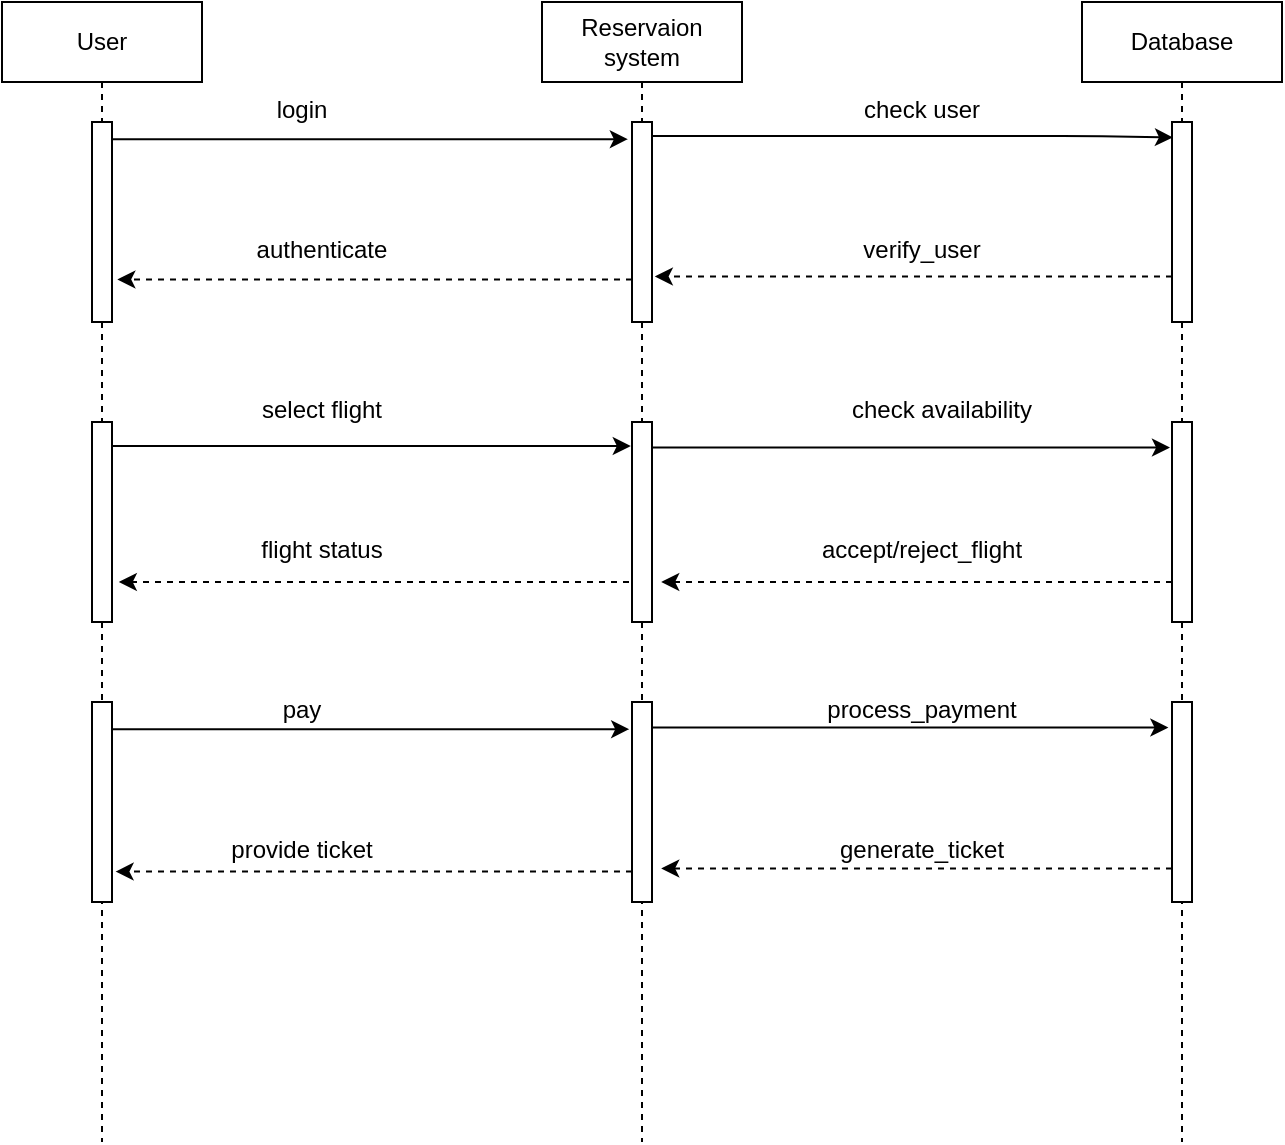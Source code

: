 <mxfile>
    <diagram id="v-r_ilqV1D19Dzsuxf1h" name="Page-1">
        <mxGraphModel dx="822" dy="600" grid="1" gridSize="10" guides="1" tooltips="1" connect="1" arrows="1" fold="1" page="1" pageScale="1" pageWidth="850" pageHeight="1100" math="0" shadow="0">
            <root>
                <mxCell id="0"/>
                <mxCell id="1" parent="0"/>
                <mxCell id="4" value="User" style="shape=umlLifeline;perimeter=lifelinePerimeter;whiteSpace=wrap;html=1;container=1;collapsible=0;recursiveResize=0;outlineConnect=0;" parent="1" vertex="1">
                    <mxGeometry x="90" y="110" width="100" height="570" as="geometry"/>
                </mxCell>
                <mxCell id="6" value="" style="html=1;points=[];perimeter=orthogonalPerimeter;" parent="4" vertex="1">
                    <mxGeometry x="45" y="60" width="10" height="100" as="geometry"/>
                </mxCell>
                <mxCell id="50" value="" style="html=1;points=[];perimeter=orthogonalPerimeter;" vertex="1" parent="4">
                    <mxGeometry x="45" y="210" width="10" height="100" as="geometry"/>
                </mxCell>
                <mxCell id="61" value="" style="html=1;points=[];perimeter=orthogonalPerimeter;" vertex="1" parent="4">
                    <mxGeometry x="45" y="350" width="10" height="100" as="geometry"/>
                </mxCell>
                <mxCell id="5" value="Database" style="shape=umlLifeline;perimeter=lifelinePerimeter;whiteSpace=wrap;html=1;container=1;collapsible=0;recursiveResize=0;outlineConnect=0;" parent="1" vertex="1">
                    <mxGeometry x="630" y="110" width="100" height="570" as="geometry"/>
                </mxCell>
                <mxCell id="11" value="" style="html=1;points=[];perimeter=orthogonalPerimeter;" parent="5" vertex="1">
                    <mxGeometry x="45" y="60" width="10" height="100" as="geometry"/>
                </mxCell>
                <mxCell id="52" value="" style="html=1;points=[];perimeter=orthogonalPerimeter;" vertex="1" parent="5">
                    <mxGeometry x="45" y="210" width="10" height="100" as="geometry"/>
                </mxCell>
                <mxCell id="63" value="" style="html=1;points=[];perimeter=orthogonalPerimeter;" vertex="1" parent="5">
                    <mxGeometry x="45" y="350" width="10" height="100" as="geometry"/>
                </mxCell>
                <mxCell id="24" value="login" style="text;align=center;fontStyle=0;verticalAlign=middle;spacingLeft=3;spacingRight=3;strokeColor=none;rotatable=0;points=[[0,0.5],[1,0.5]];portConstraint=eastwest;" parent="1" vertex="1">
                    <mxGeometry x="200" y="150" width="80" height="26" as="geometry"/>
                </mxCell>
                <mxCell id="56" style="edgeStyle=none;html=1;entryX=1.34;entryY=0.8;entryDx=0;entryDy=0;entryPerimeter=0;dashed=1;" edge="1" parent="1" source="36" target="50">
                    <mxGeometry relative="1" as="geometry"/>
                </mxCell>
                <mxCell id="36" value="Reservaion&lt;br&gt;system" style="shape=umlLifeline;perimeter=lifelinePerimeter;whiteSpace=wrap;html=1;container=1;collapsible=0;recursiveResize=0;outlineConnect=0;" vertex="1" parent="1">
                    <mxGeometry x="360" y="110" width="100" height="570" as="geometry"/>
                </mxCell>
                <mxCell id="42" value="" style="html=1;points=[];perimeter=orthogonalPerimeter;" vertex="1" parent="36">
                    <mxGeometry x="45" y="60" width="10" height="100" as="geometry"/>
                </mxCell>
                <mxCell id="51" value="" style="html=1;points=[];perimeter=orthogonalPerimeter;" vertex="1" parent="36">
                    <mxGeometry x="45" y="210" width="10" height="100" as="geometry"/>
                </mxCell>
                <mxCell id="62" value="" style="html=1;points=[];perimeter=orthogonalPerimeter;" vertex="1" parent="36">
                    <mxGeometry x="45" y="350" width="10" height="100" as="geometry"/>
                </mxCell>
                <mxCell id="43" style="edgeStyle=none;html=1;entryX=-0.207;entryY=0.086;entryDx=0;entryDy=0;entryPerimeter=0;" edge="1" parent="1" source="6" target="42">
                    <mxGeometry relative="1" as="geometry"/>
                </mxCell>
                <mxCell id="44" style="edgeStyle=none;html=1;entryX=0.048;entryY=0.077;entryDx=0;entryDy=0;entryPerimeter=0;" edge="1" parent="1" source="42" target="11">
                    <mxGeometry relative="1" as="geometry">
                        <mxPoint x="670" y="180" as="targetPoint"/>
                        <Array as="points">
                            <mxPoint x="630" y="177"/>
                        </Array>
                    </mxGeometry>
                </mxCell>
                <mxCell id="45" value="check user" style="text;align=center;fontStyle=0;verticalAlign=middle;spacingLeft=3;spacingRight=3;strokeColor=none;rotatable=0;points=[[0,0.5],[1,0.5]];portConstraint=eastwest;" vertex="1" parent="1">
                    <mxGeometry x="510" y="150" width="80" height="26" as="geometry"/>
                </mxCell>
                <mxCell id="46" style="edgeStyle=none;html=1;entryX=1.14;entryY=0.772;entryDx=0;entryDy=0;entryPerimeter=0;dashed=1;" edge="1" parent="1" source="11" target="42">
                    <mxGeometry relative="1" as="geometry"/>
                </mxCell>
                <mxCell id="47" style="edgeStyle=none;html=1;entryX=1.267;entryY=0.787;entryDx=0;entryDy=0;entryPerimeter=0;dashed=1;" edge="1" parent="1" source="42" target="6">
                    <mxGeometry relative="1" as="geometry"/>
                </mxCell>
                <mxCell id="48" value="authenticate" style="text;align=center;fontStyle=0;verticalAlign=middle;spacingLeft=3;spacingRight=3;strokeColor=none;rotatable=0;points=[[0,0.5],[1,0.5]];portConstraint=eastwest;" vertex="1" parent="1">
                    <mxGeometry x="210" y="220" width="80" height="26" as="geometry"/>
                </mxCell>
                <mxCell id="49" value="verify_user" style="text;align=center;fontStyle=0;verticalAlign=middle;spacingLeft=3;spacingRight=3;strokeColor=none;rotatable=0;points=[[0,0.5],[1,0.5]];portConstraint=eastwest;dashed=1;" vertex="1" parent="1">
                    <mxGeometry x="510" y="220" width="80" height="26" as="geometry"/>
                </mxCell>
                <mxCell id="53" style="edgeStyle=none;html=1;entryX=-0.06;entryY=0.12;entryDx=0;entryDy=0;entryPerimeter=0;" edge="1" parent="1" source="50" target="51">
                    <mxGeometry relative="1" as="geometry"/>
                </mxCell>
                <mxCell id="54" style="edgeStyle=none;html=1;entryX=-0.1;entryY=0.128;entryDx=0;entryDy=0;entryPerimeter=0;" edge="1" parent="1" source="51" target="52">
                    <mxGeometry relative="1" as="geometry"/>
                </mxCell>
                <mxCell id="55" style="edgeStyle=none;html=1;entryX=1.46;entryY=0.8;entryDx=0;entryDy=0;entryPerimeter=0;dashed=1;" edge="1" parent="1" source="52" target="51">
                    <mxGeometry relative="1" as="geometry"/>
                </mxCell>
                <mxCell id="57" value="select flight" style="text;align=center;fontStyle=0;verticalAlign=middle;spacingLeft=3;spacingRight=3;strokeColor=none;rotatable=0;points=[[0,0.5],[1,0.5]];portConstraint=eastwest;" vertex="1" parent="1">
                    <mxGeometry x="210" y="300" width="80" height="26" as="geometry"/>
                </mxCell>
                <mxCell id="58" value="check availability" style="text;align=center;fontStyle=0;verticalAlign=middle;spacingLeft=3;spacingRight=3;strokeColor=none;rotatable=0;points=[[0,0.5],[1,0.5]];portConstraint=eastwest;" vertex="1" parent="1">
                    <mxGeometry x="520" y="300" width="80" height="26" as="geometry"/>
                </mxCell>
                <mxCell id="59" value="accept/reject_flight" style="text;align=center;fontStyle=0;verticalAlign=middle;spacingLeft=3;spacingRight=3;strokeColor=none;rotatable=0;points=[[0,0.5],[1,0.5]];portConstraint=eastwest;" vertex="1" parent="1">
                    <mxGeometry x="510" y="370" width="80" height="26" as="geometry"/>
                </mxCell>
                <mxCell id="60" value="flight status" style="text;align=center;fontStyle=0;verticalAlign=middle;spacingLeft=3;spacingRight=3;strokeColor=none;rotatable=0;points=[[0,0.5],[1,0.5]];portConstraint=eastwest;" vertex="1" parent="1">
                    <mxGeometry x="210" y="370" width="80" height="26" as="geometry"/>
                </mxCell>
                <mxCell id="64" style="edgeStyle=none;html=1;entryX=-0.14;entryY=0.136;entryDx=0;entryDy=0;entryPerimeter=0;" edge="1" parent="1" source="61" target="62">
                    <mxGeometry relative="1" as="geometry"/>
                </mxCell>
                <mxCell id="66" style="edgeStyle=none;html=1;entryX=-0.18;entryY=0.128;entryDx=0;entryDy=0;entryPerimeter=0;" edge="1" parent="1" source="62" target="63">
                    <mxGeometry relative="1" as="geometry"/>
                </mxCell>
                <mxCell id="67" style="edgeStyle=none;html=1;entryX=1.46;entryY=0.832;entryDx=0;entryDy=0;entryPerimeter=0;dashed=1;" edge="1" parent="1" source="63" target="62">
                    <mxGeometry relative="1" as="geometry"/>
                </mxCell>
                <mxCell id="68" style="edgeStyle=none;html=1;entryX=1.18;entryY=0.848;entryDx=0;entryDy=0;entryPerimeter=0;dashed=1;" edge="1" parent="1" source="62" target="61">
                    <mxGeometry relative="1" as="geometry"/>
                </mxCell>
                <mxCell id="69" value="pay" style="text;align=center;fontStyle=0;verticalAlign=middle;spacingLeft=3;spacingRight=3;strokeColor=none;rotatable=0;points=[[0,0.5],[1,0.5]];portConstraint=eastwest;" vertex="1" parent="1">
                    <mxGeometry x="200" y="450" width="80" height="26" as="geometry"/>
                </mxCell>
                <mxCell id="70" value="process_payment" style="text;align=center;fontStyle=0;verticalAlign=middle;spacingLeft=3;spacingRight=3;strokeColor=none;rotatable=0;points=[[0,0.5],[1,0.5]];portConstraint=eastwest;" vertex="1" parent="1">
                    <mxGeometry x="510" y="450" width="80" height="26" as="geometry"/>
                </mxCell>
                <mxCell id="71" value="generate_ticket" style="text;align=center;fontStyle=0;verticalAlign=middle;spacingLeft=3;spacingRight=3;strokeColor=none;rotatable=0;points=[[0,0.5],[1,0.5]];portConstraint=eastwest;" vertex="1" parent="1">
                    <mxGeometry x="510" y="520" width="80" height="26" as="geometry"/>
                </mxCell>
                <mxCell id="72" value="provide ticket" style="text;align=center;fontStyle=0;verticalAlign=middle;spacingLeft=3;spacingRight=3;strokeColor=none;rotatable=0;points=[[0,0.5],[1,0.5]];portConstraint=eastwest;" vertex="1" parent="1">
                    <mxGeometry x="200" y="520" width="80" height="26" as="geometry"/>
                </mxCell>
            </root>
        </mxGraphModel>
    </diagram>
</mxfile>